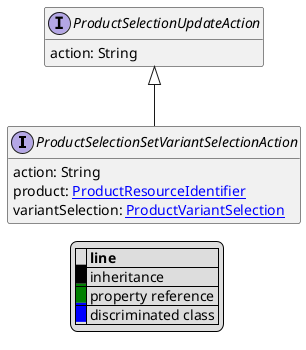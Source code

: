 @startuml

hide empty fields
hide empty methods
legend
|= |= line |
|<back:black>   </back>| inheritance |
|<back:green>   </back>| property reference |
|<back:blue>   </back>| discriminated class |
endlegend
interface ProductSelectionSetVariantSelectionAction [[ProductSelectionSetVariantSelectionAction.svg]] extends ProductSelectionUpdateAction {
    action: String
    product: [[ProductResourceIdentifier.svg ProductResourceIdentifier]]
    variantSelection: [[ProductVariantSelection.svg ProductVariantSelection]]
}
interface ProductSelectionUpdateAction [[ProductSelectionUpdateAction.svg]]  {
    action: String
}





@enduml
